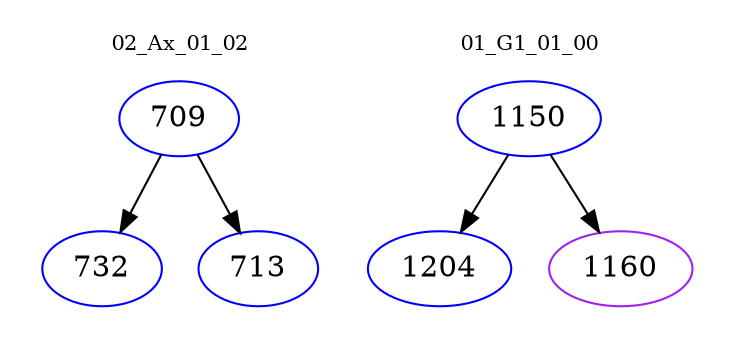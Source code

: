 digraph{
subgraph cluster_0 {
color = white
label = "02_Ax_01_02";
fontsize=10;
T0_709 [label="709", color="blue"]
T0_709 -> T0_732 [color="black"]
T0_732 [label="732", color="blue"]
T0_709 -> T0_713 [color="black"]
T0_713 [label="713", color="blue"]
}
subgraph cluster_1 {
color = white
label = "01_G1_01_00";
fontsize=10;
T1_1150 [label="1150", color="blue"]
T1_1150 -> T1_1204 [color="black"]
T1_1204 [label="1204", color="blue"]
T1_1150 -> T1_1160 [color="black"]
T1_1160 [label="1160", color="purple"]
}
}
